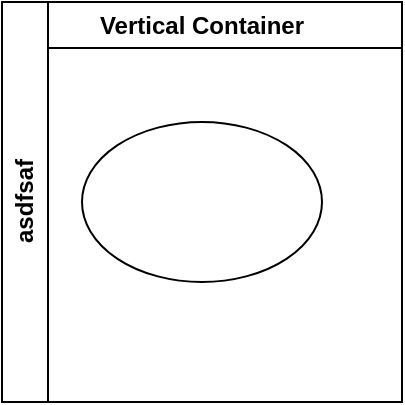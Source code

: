 <mxfile version="26.2.14">
  <diagram name="第 1 页" id="4eOduR5tmMxU9GbP7bD0">
    <mxGraphModel dx="1426" dy="743" grid="1" gridSize="10" guides="1" tooltips="1" connect="1" arrows="1" fold="1" page="1" pageScale="1" pageWidth="827" pageHeight="1169" math="0" shadow="0">
      <root>
        <mxCell id="0" />
        <mxCell id="1" parent="0" />
        <mxCell id="DNahymPxfbsXTyuaP7lL-1" value="" style="ellipse;whiteSpace=wrap;html=1;" vertex="1" parent="1">
          <mxGeometry x="350" y="340" width="120" height="80" as="geometry" />
        </mxCell>
        <mxCell id="DNahymPxfbsXTyuaP7lL-2" value="Vertical Container" style="swimlane;whiteSpace=wrap;html=1;" vertex="1" parent="1">
          <mxGeometry x="310" y="280" width="200" height="200" as="geometry" />
        </mxCell>
        <mxCell id="DNahymPxfbsXTyuaP7lL-3" value="asdfsaf" style="swimlane;horizontal=0;whiteSpace=wrap;html=1;" vertex="1" parent="1">
          <mxGeometry x="310" y="280" width="200" height="200" as="geometry" />
        </mxCell>
      </root>
    </mxGraphModel>
  </diagram>
</mxfile>
